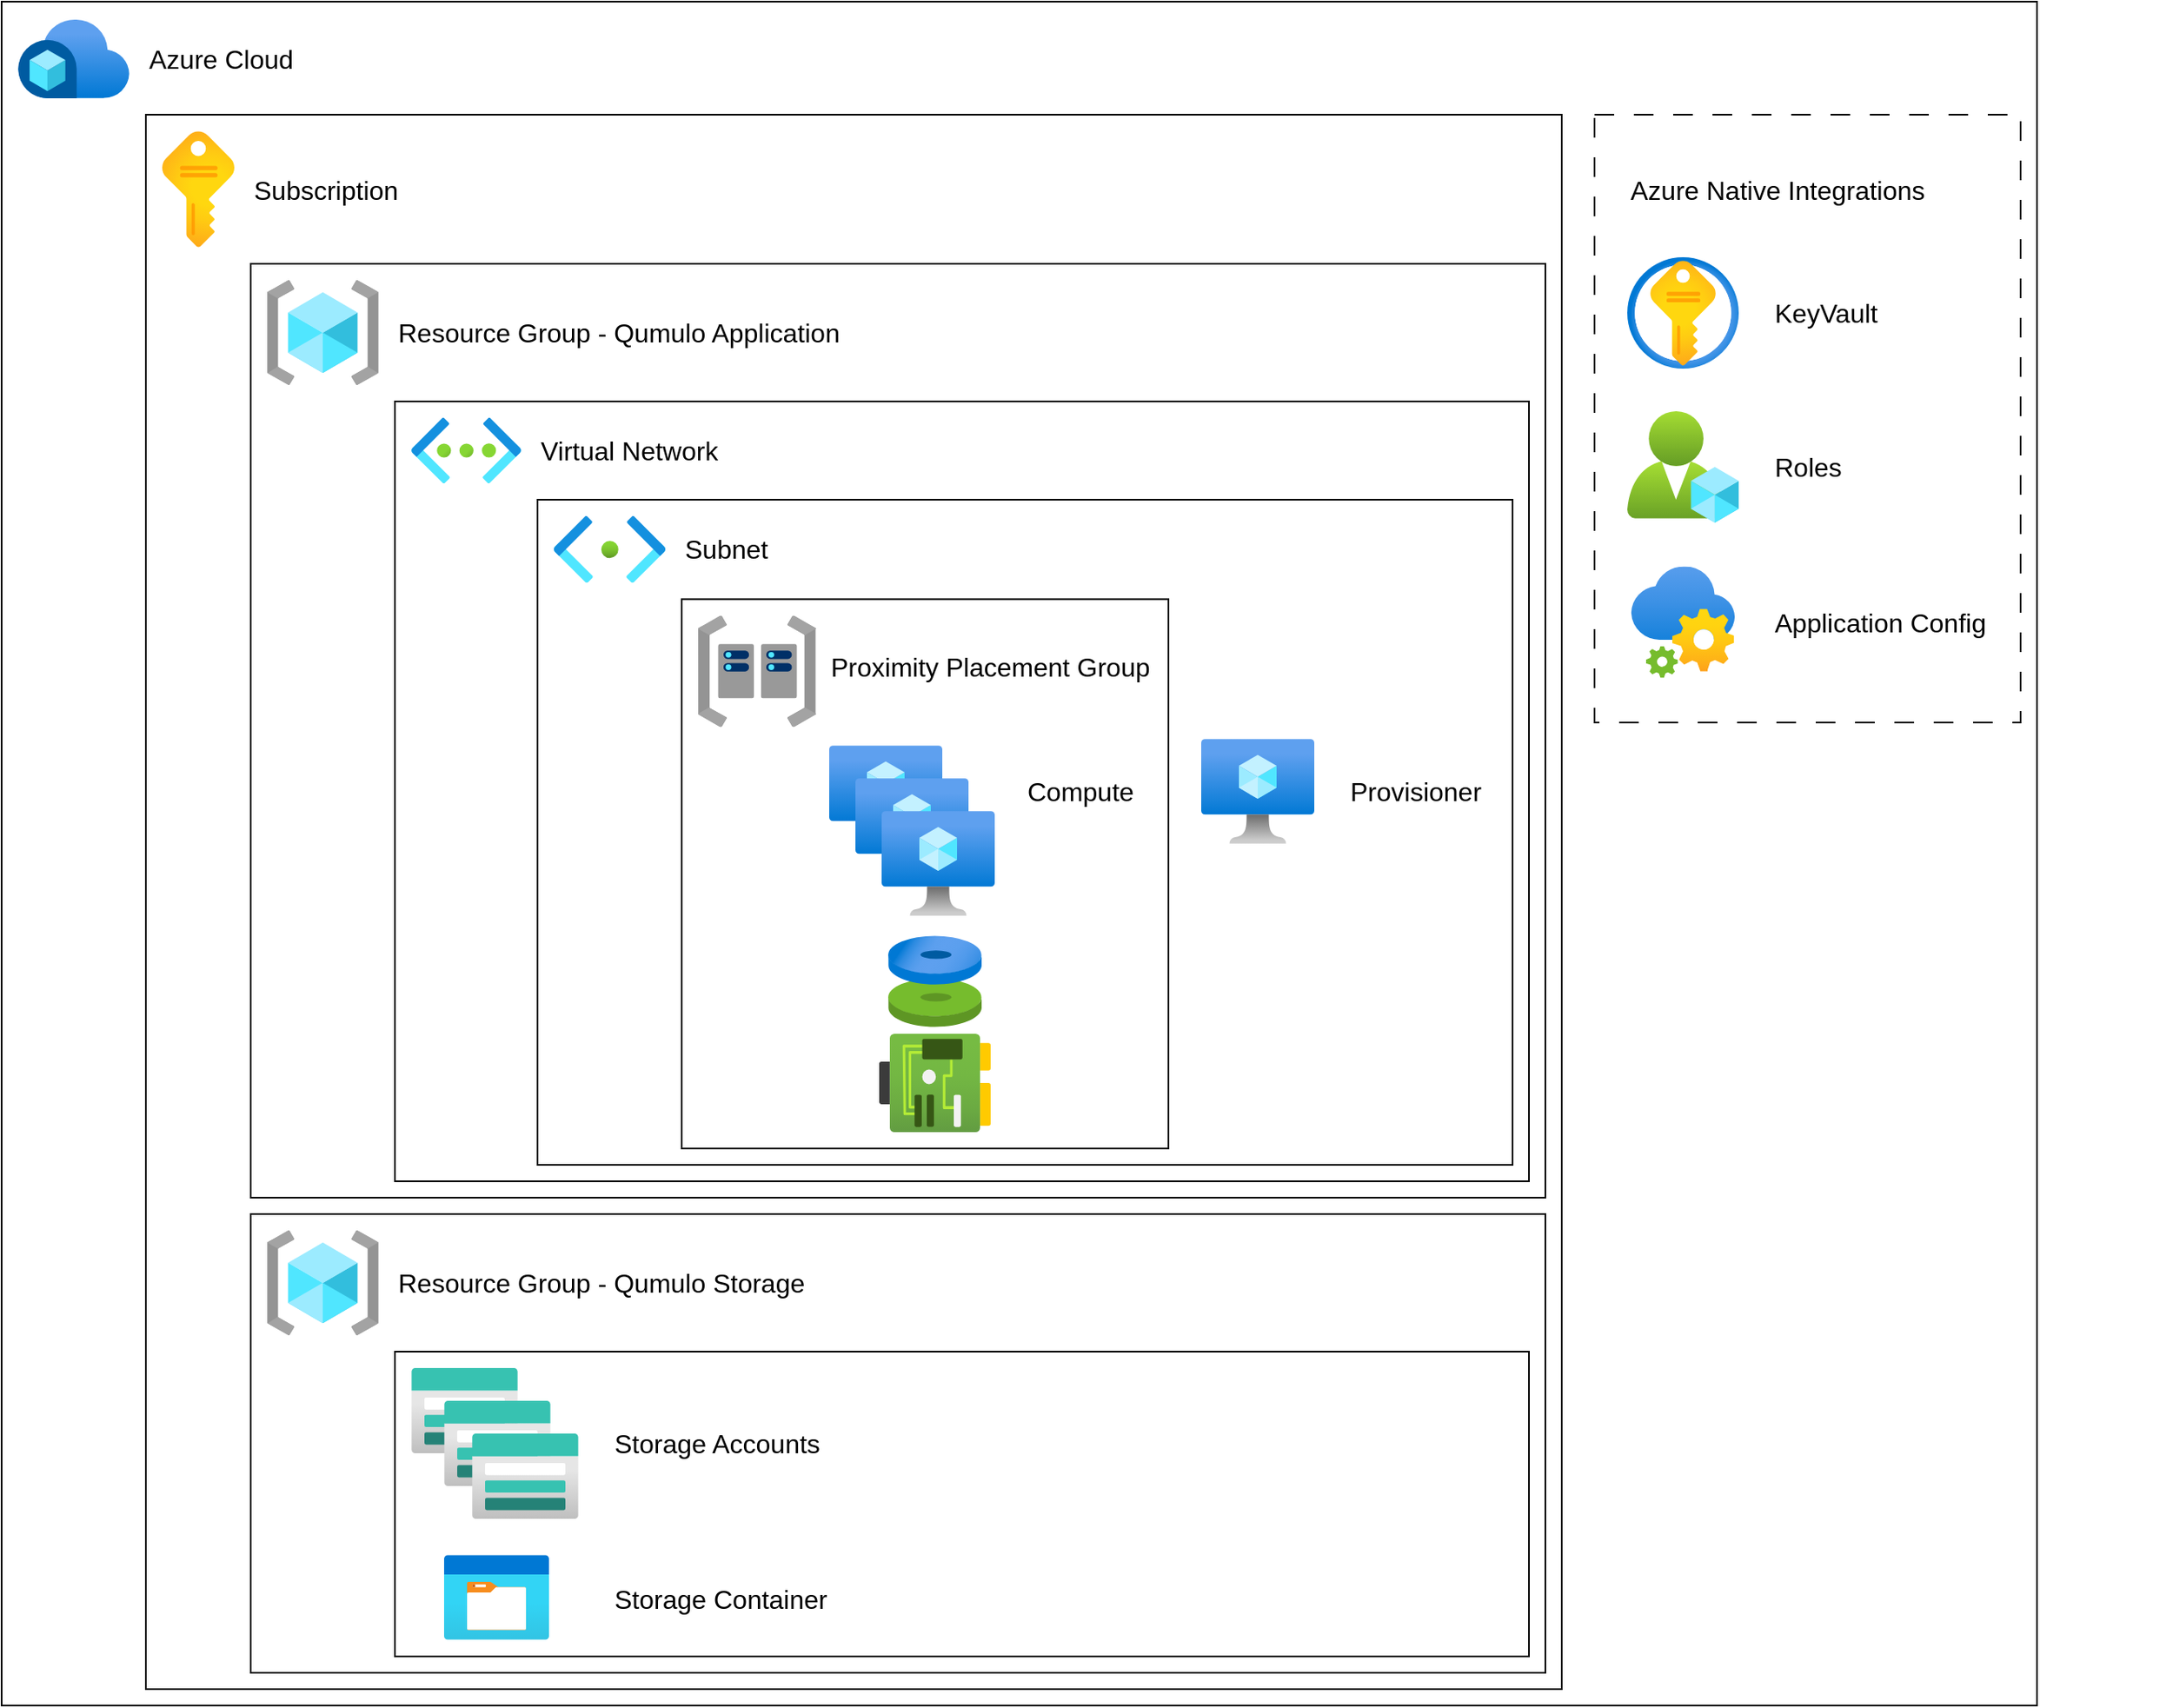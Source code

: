 <mxfile version="24.8.3">
  <diagram name="Page-1" id="hMl3u62EWyM00IO_eCW4">
    <mxGraphModel dx="2486" dy="1763" grid="1" gridSize="10" guides="1" tooltips="1" connect="1" arrows="1" fold="1" page="1" pageScale="1" pageWidth="850" pageHeight="1100" background="#ffffff" math="0" shadow="0">
      <root>
        <mxCell id="0" />
        <mxCell id="1" parent="0" />
        <mxCell id="-K44nI55pvHNzXoKAQrU-26" value="" style="rounded=0;whiteSpace=wrap;html=1;" parent="1" vertex="1">
          <mxGeometry width="1242" height="1040" as="geometry" />
        </mxCell>
        <mxCell id="-K44nI55pvHNzXoKAQrU-31" value="" style="rounded=0;whiteSpace=wrap;html=1;" parent="1" vertex="1">
          <mxGeometry x="88" y="69" width="864" height="961" as="geometry" />
        </mxCell>
        <mxCell id="-K44nI55pvHNzXoKAQrU-24" value="" style="rounded=0;whiteSpace=wrap;html=1;" parent="1" vertex="1">
          <mxGeometry x="152" y="740" width="790" height="280" as="geometry" />
        </mxCell>
        <mxCell id="-K44nI55pvHNzXoKAQrU-23" value="" style="rounded=0;whiteSpace=wrap;html=1;" parent="1" vertex="1">
          <mxGeometry x="240" y="824" width="692" height="186" as="geometry" />
        </mxCell>
        <mxCell id="-K44nI55pvHNzXoKAQrU-27" value="" style="rounded=0;whiteSpace=wrap;html=1;" parent="1" vertex="1">
          <mxGeometry x="152" y="160" width="790" height="570" as="geometry" />
        </mxCell>
        <mxCell id="-K44nI55pvHNzXoKAQrU-28" value="" style="rounded=0;whiteSpace=wrap;html=1;" parent="1" vertex="1">
          <mxGeometry x="240" y="244" width="692" height="476" as="geometry" />
        </mxCell>
        <mxCell id="-K44nI55pvHNzXoKAQrU-29" value="" style="rounded=0;whiteSpace=wrap;html=1;" parent="1" vertex="1">
          <mxGeometry x="327" y="304" width="595" height="406" as="geometry" />
        </mxCell>
        <mxCell id="-K44nI55pvHNzXoKAQrU-30" value="" style="rounded=0;whiteSpace=wrap;html=1;dashed=1;dashPattern=12 12;" parent="1" vertex="1">
          <mxGeometry x="972" y="69" width="260" height="371" as="geometry" />
        </mxCell>
        <mxCell id="-K44nI55pvHNzXoKAQrU-1" value="" style="image;aspect=fixed;html=1;points=[];align=center;fontSize=12;image=img/lib/azure2/azure_ecosystem/Azure_Hybrid_Center.svg;" parent="1" vertex="1">
          <mxGeometry x="10" y="11" width="68" height="48" as="geometry" />
        </mxCell>
        <mxCell id="-K44nI55pvHNzXoKAQrU-2" value="" style="image;aspect=fixed;html=1;points=[];align=center;fontSize=12;image=img/lib/azure2/general/Subscriptions.svg;" parent="1" vertex="1">
          <mxGeometry x="98" y="79" width="44" height="71" as="geometry" />
        </mxCell>
        <mxCell id="-K44nI55pvHNzXoKAQrU-3" value="" style="image;aspect=fixed;html=1;points=[];align=center;fontSize=12;image=img/lib/azure2/general/Resource_Groups.svg;" parent="1" vertex="1">
          <mxGeometry x="162" y="170" width="68" height="64" as="geometry" />
        </mxCell>
        <mxCell id="-K44nI55pvHNzXoKAQrU-4" value="" style="image;aspect=fixed;html=1;points=[];align=center;fontSize=12;image=img/lib/azure2/general/Resource_Groups.svg;" parent="1" vertex="1">
          <mxGeometry x="162" y="750" width="68" height="64" as="geometry" />
        </mxCell>
        <mxCell id="-K44nI55pvHNzXoKAQrU-5" value="" style="image;aspect=fixed;html=1;points=[];align=center;fontSize=12;image=img/lib/azure2/networking/Virtual_Networks.svg;" parent="1" vertex="1">
          <mxGeometry x="250" y="254" width="67" height="40" as="geometry" />
        </mxCell>
        <mxCell id="-K44nI55pvHNzXoKAQrU-6" value="" style="image;aspect=fixed;html=1;points=[];align=center;fontSize=12;image=img/lib/azure2/networking/Subnet.svg;" parent="1" vertex="1">
          <mxGeometry x="337" y="314" width="68" height="40.72" as="geometry" />
        </mxCell>
        <mxCell id="-K44nI55pvHNzXoKAQrU-12" value="" style="image;aspect=fixed;html=1;points=[];align=center;fontSize=12;image=img/lib/azure2/compute/Virtual_Machine.svg;" parent="1" vertex="1">
          <mxGeometry x="732" y="450" width="69" height="64" as="geometry" />
        </mxCell>
        <mxCell id="-K44nI55pvHNzXoKAQrU-13" value="" style="image;aspect=fixed;html=1;points=[];align=center;fontSize=12;image=img/lib/azure2/security/Key_Vaults.svg;" parent="1" vertex="1">
          <mxGeometry x="992" y="156" width="68" height="68" as="geometry" />
        </mxCell>
        <mxCell id="-K44nI55pvHNzXoKAQrU-14" value="" style="image;aspect=fixed;html=1;points=[];align=center;fontSize=12;image=img/lib/azure2/intune/Azure_AD_Roles_and_Administrators.svg;" parent="1" vertex="1">
          <mxGeometry x="992" y="250" width="68" height="68" as="geometry" />
        </mxCell>
        <mxCell id="-K44nI55pvHNzXoKAQrU-15" value="" style="image;aspect=fixed;html=1;points=[];align=center;fontSize=12;image=img/lib/azure2/integration/App_Configuration.svg;" parent="1" vertex="1">
          <mxGeometry x="994" y="344.72" width="64" height="68" as="geometry" />
        </mxCell>
        <mxCell id="-K44nI55pvHNzXoKAQrU-16" value="" style="image;aspect=fixed;html=1;points=[];align=center;fontSize=12;image=img/lib/azure2/storage/Storage_Accounts.svg;" parent="1" vertex="1">
          <mxGeometry x="250" y="834" width="65" height="52" as="geometry" />
        </mxCell>
        <mxCell id="-K44nI55pvHNzXoKAQrU-17" value="" style="image;aspect=fixed;html=1;points=[];align=center;fontSize=12;image=img/lib/azure2/storage/Storage_Accounts.svg;" parent="1" vertex="1">
          <mxGeometry x="270" y="854" width="65" height="52" as="geometry" />
        </mxCell>
        <mxCell id="-K44nI55pvHNzXoKAQrU-18" value="" style="image;aspect=fixed;html=1;points=[];align=center;fontSize=12;image=img/lib/azure2/storage/Storage_Accounts.svg;" parent="1" vertex="1">
          <mxGeometry x="287" y="874" width="65" height="52" as="geometry" />
        </mxCell>
        <mxCell id="-K44nI55pvHNzXoKAQrU-20" value="" style="image;aspect=fixed;html=1;points=[];align=center;fontSize=12;image=img/lib/azure2/general/Storage_Container.svg;" parent="1" vertex="1">
          <mxGeometry x="270" y="948" width="64" height="52" as="geometry" />
        </mxCell>
        <mxCell id="-K44nI55pvHNzXoKAQrU-22" value="Azure Cloud" style="text;html=1;align=left;verticalAlign=middle;whiteSpace=wrap;rounded=0;fontSize=16;" parent="1" vertex="1">
          <mxGeometry x="88" y="20" width="112" height="30" as="geometry" />
        </mxCell>
        <mxCell id="-K44nI55pvHNzXoKAQrU-25" value="" style="rounded=0;whiteSpace=wrap;html=1;" parent="1" vertex="1">
          <mxGeometry x="415" y="364.72" width="297" height="335.28" as="geometry" />
        </mxCell>
        <mxCell id="-K44nI55pvHNzXoKAQrU-33" value="" style="image;aspect=fixed;html=1;points=[];align=center;fontSize=12;image=img/lib/azure2/networking/Proximity_Placement_Groups.svg;" parent="1" vertex="1">
          <mxGeometry x="425" y="374.72" width="72" height="68" as="geometry" />
        </mxCell>
        <mxCell id="-K44nI55pvHNzXoKAQrU-11" value="" style="image;aspect=fixed;html=1;points=[];align=center;fontSize=12;image=img/lib/azure2/networking/Network_Interfaces.svg;" parent="1" vertex="1">
          <mxGeometry x="535.5" y="630" width="68" height="60" as="geometry" />
        </mxCell>
        <mxCell id="-K44nI55pvHNzXoKAQrU-35" value="Subscription" style="text;html=1;align=left;verticalAlign=middle;whiteSpace=wrap;rounded=0;fontSize=16;" parent="1" vertex="1">
          <mxGeometry x="152" y="99.5" width="112" height="30" as="geometry" />
        </mxCell>
        <mxCell id="-K44nI55pvHNzXoKAQrU-37" value="Virtual Network" style="text;html=1;align=left;verticalAlign=middle;whiteSpace=wrap;rounded=0;fontSize=16;" parent="1" vertex="1">
          <mxGeometry x="327" y="259" width="112" height="30" as="geometry" />
        </mxCell>
        <mxCell id="-K44nI55pvHNzXoKAQrU-38" value="Subnet" style="text;html=1;align=left;verticalAlign=middle;whiteSpace=wrap;rounded=0;fontSize=16;" parent="1" vertex="1">
          <mxGeometry x="415" y="319.36" width="112" height="30" as="geometry" />
        </mxCell>
        <mxCell id="-K44nI55pvHNzXoKAQrU-39" value="Resource Group - Qumulo Application" style="text;html=1;align=left;verticalAlign=middle;whiteSpace=wrap;rounded=0;fontSize=16;" parent="1" vertex="1">
          <mxGeometry x="240" y="187" width="332" height="30" as="geometry" />
        </mxCell>
        <mxCell id="-K44nI55pvHNzXoKAQrU-40" value="Resource Group - Qumulo Storage" style="text;html=1;align=left;verticalAlign=middle;whiteSpace=wrap;rounded=0;fontSize=16;" parent="1" vertex="1">
          <mxGeometry x="240" y="767" width="332" height="30" as="geometry" />
        </mxCell>
        <mxCell id="-K44nI55pvHNzXoKAQrU-41" value="Storage Accounts" style="text;html=1;align=left;verticalAlign=middle;whiteSpace=wrap;rounded=0;fontSize=16;" parent="1" vertex="1">
          <mxGeometry x="372" y="865" width="332" height="30" as="geometry" />
        </mxCell>
        <mxCell id="-K44nI55pvHNzXoKAQrU-42" value="Storage Container" style="text;html=1;align=left;verticalAlign=middle;whiteSpace=wrap;rounded=0;fontSize=16;" parent="1" vertex="1">
          <mxGeometry x="372" y="960" width="332" height="30" as="geometry" />
        </mxCell>
        <mxCell id="-K44nI55pvHNzXoKAQrU-43" value="Proximity Placement Group" style="text;html=1;align=left;verticalAlign=middle;whiteSpace=wrap;rounded=0;fontSize=16;" parent="1" vertex="1">
          <mxGeometry x="504" y="391" width="198" height="30" as="geometry" />
        </mxCell>
        <mxCell id="-K44nI55pvHNzXoKAQrU-44" value="Compute" style="text;html=1;align=left;verticalAlign=middle;whiteSpace=wrap;rounded=0;fontSize=16;" parent="1" vertex="1">
          <mxGeometry x="624" y="467" width="198" height="30" as="geometry" />
        </mxCell>
        <mxCell id="-K44nI55pvHNzXoKAQrU-7" value="" style="image;aspect=fixed;html=1;points=[];align=center;fontSize=12;image=img/lib/azure2/compute/Virtual_Machine.svg;" parent="1" vertex="1">
          <mxGeometry x="505" y="454" width="69" height="64" as="geometry" />
        </mxCell>
        <mxCell id="-K44nI55pvHNzXoKAQrU-8" value="" style="image;aspect=fixed;html=1;points=[];align=center;fontSize=12;image=img/lib/azure2/compute/Virtual_Machine.svg;" parent="1" vertex="1">
          <mxGeometry x="521" y="474" width="69" height="64" as="geometry" />
        </mxCell>
        <mxCell id="-K44nI55pvHNzXoKAQrU-9" value="" style="image;aspect=fixed;html=1;points=[];align=center;fontSize=12;image=img/lib/azure2/compute/Virtual_Machine.svg;" parent="1" vertex="1">
          <mxGeometry x="537" y="494" width="69" height="64" as="geometry" />
        </mxCell>
        <mxCell id="-K44nI55pvHNzXoKAQrU-10" value="" style="image;aspect=fixed;html=1;points=[];align=center;fontSize=12;image=img/lib/azure2/compute/Disks.svg;" parent="1" vertex="1">
          <mxGeometry x="541" y="570" width="57.0" height="56.0" as="geometry" />
        </mxCell>
        <mxCell id="-K44nI55pvHNzXoKAQrU-45" value="Azure Native Integrations" style="text;html=1;align=left;verticalAlign=middle;whiteSpace=wrap;rounded=0;fontSize=16;" parent="1" vertex="1">
          <mxGeometry x="992" y="100" width="332" height="30" as="geometry" />
        </mxCell>
        <mxCell id="-K44nI55pvHNzXoKAQrU-46" value="KeyVault" style="text;html=1;align=left;verticalAlign=middle;whiteSpace=wrap;rounded=0;fontSize=16;" parent="1" vertex="1">
          <mxGeometry x="1080" y="175" width="152" height="30" as="geometry" />
        </mxCell>
        <mxCell id="-K44nI55pvHNzXoKAQrU-47" value="Roles" style="text;html=1;align=left;verticalAlign=middle;whiteSpace=wrap;rounded=0;fontSize=16;" parent="1" vertex="1">
          <mxGeometry x="1080" y="269" width="152" height="30" as="geometry" />
        </mxCell>
        <mxCell id="-K44nI55pvHNzXoKAQrU-48" value="Application Config" style="text;html=1;align=left;verticalAlign=middle;whiteSpace=wrap;rounded=0;fontSize=16;" parent="1" vertex="1">
          <mxGeometry x="1080" y="363.72" width="152" height="30" as="geometry" />
        </mxCell>
        <mxCell id="-K44nI55pvHNzXoKAQrU-49" value="Provisioner" style="text;html=1;align=left;verticalAlign=middle;whiteSpace=wrap;rounded=0;fontSize=16;" parent="1" vertex="1">
          <mxGeometry x="821" y="467" width="91" height="30" as="geometry" />
        </mxCell>
      </root>
    </mxGraphModel>
  </diagram>
</mxfile>
